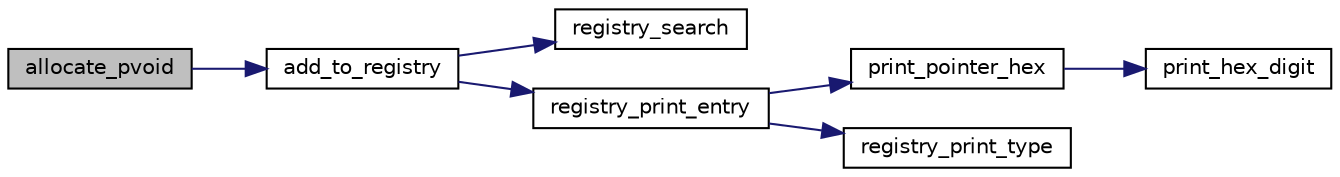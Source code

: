 digraph "allocate_pvoid"
{
  edge [fontname="Helvetica",fontsize="10",labelfontname="Helvetica",labelfontsize="10"];
  node [fontname="Helvetica",fontsize="10",shape=record];
  rankdir="LR";
  Node90 [label="allocate_pvoid",height=0.2,width=0.4,color="black", fillcolor="grey75", style="filled", fontcolor="black"];
  Node90 -> Node91 [color="midnightblue",fontsize="10",style="solid",fontname="Helvetica"];
  Node91 [label="add_to_registry",height=0.2,width=0.4,color="black", fillcolor="white", style="filled",URL="$df/d84/foundations_2io__and__os_2memory_8_c.html#a6920a250c4e7a0770cdef39eb9bf20ad"];
  Node91 -> Node92 [color="midnightblue",fontsize="10",style="solid",fontname="Helvetica"];
  Node92 [label="registry_search",height=0.2,width=0.4,color="black", fillcolor="white", style="filled",URL="$df/d84/foundations_2io__and__os_2memory_8_c.html#a01e5fb20556471832a045ea75de89a78"];
  Node91 -> Node93 [color="midnightblue",fontsize="10",style="solid",fontname="Helvetica"];
  Node93 [label="registry_print_entry",height=0.2,width=0.4,color="black", fillcolor="white", style="filled",URL="$df/d84/foundations_2io__and__os_2memory_8_c.html#a2b54b210ed9aae58085d1ef7fa3bcbff"];
  Node93 -> Node94 [color="midnightblue",fontsize="10",style="solid",fontname="Helvetica"];
  Node94 [label="print_pointer_hex",height=0.2,width=0.4,color="black", fillcolor="white", style="filled",URL="$d5/db4/io__and__os_8h.html#a32add94de62a1d910cc0fc35ed90ab48"];
  Node94 -> Node95 [color="midnightblue",fontsize="10",style="solid",fontname="Helvetica"];
  Node95 [label="print_hex_digit",height=0.2,width=0.4,color="black", fillcolor="white", style="filled",URL="$d4/d74/util_8_c.html#a36c64a828eefed0a0cfdd6186ec92c31"];
  Node93 -> Node96 [color="midnightblue",fontsize="10",style="solid",fontname="Helvetica"];
  Node96 [label="registry_print_type",height=0.2,width=0.4,color="black", fillcolor="white", style="filled",URL="$df/d84/foundations_2io__and__os_2memory_8_c.html#a0c81861cc8a6dd21364c89bb3ac8e82c"];
}
